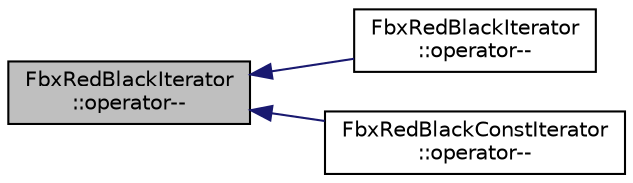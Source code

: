 digraph "FbxRedBlackIterator::operator--"
{
  edge [fontname="Helvetica",fontsize="10",labelfontname="Helvetica",labelfontsize="10"];
  node [fontname="Helvetica",fontsize="10",shape=record];
  rankdir="LR";
  Node22 [label="FbxRedBlackIterator\l::operator--",height=0.2,width=0.4,color="black", fillcolor="grey75", style="filled", fontcolor="black"];
  Node22 -> Node23 [dir="back",color="midnightblue",fontsize="10",style="solid"];
  Node23 [label="FbxRedBlackIterator\l::operator--",height=0.2,width=0.4,color="black", fillcolor="white", style="filled",URL="$class_fbx_red_black_iterator.html#a29bd733723bc879fb8057d7ae55279b4"];
  Node22 -> Node24 [dir="back",color="midnightblue",fontsize="10",style="solid"];
  Node24 [label="FbxRedBlackConstIterator\l::operator--",height=0.2,width=0.4,color="black", fillcolor="white", style="filled",URL="$class_fbx_red_black_const_iterator.html#a1adca987fe31d11713b227487cccc6a4"];
}
